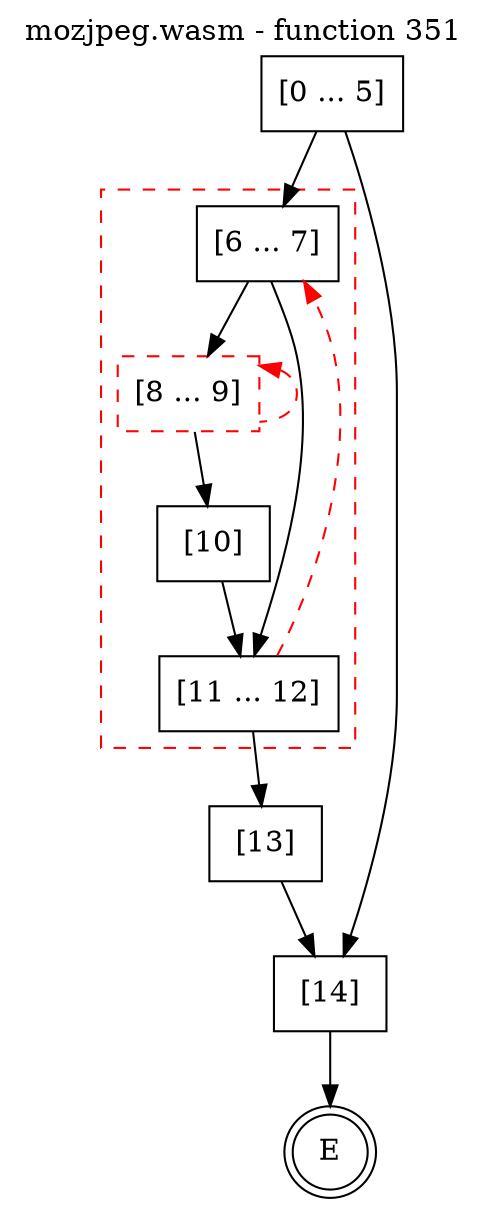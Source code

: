 digraph finite_state_machine {
    label = "mozjpeg.wasm - function 351"
    labelloc =  t
    labelfontsize = 16
    labelfontcolor = black
    labelfontname = "Helvetica"
    node [shape = doublecircle]; E ;
    node [shape = box];
    node [shape=box, color=black, style=solid] 0[label="[0 ... 5]"]
    subgraph cluster_6{
    label = "";
    style = dashed color = red;
    node [shape=box, color=black, style=solid] 6[label="[6 ... 7]"]
    node [shape=box, color=red, style=dashed] 8[label="[8 ... 9]"]
    node [shape=box, color=black, style=solid] 10[label="[10]"]
    node [shape=box, color=black, style=solid] 11[label="[11 ... 12]"]
    }
    node [shape=box, color=black, style=solid] 13[label="[13]"]
    node [shape=box, color=black, style=solid] 14[label="[14]"]
    0 -> 6;
    0 -> 14;
    6 -> 8;
    6 -> 11;
    8 -> 10;
    8 -> 8[style="dashed" color="red" dir=back];
    10 -> 11;
    11 -> 6[style="dashed" color="red"];
    11 -> 13;
    13 -> 14;
    14 -> E;
}

